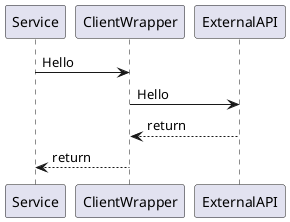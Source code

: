 @startuml Normal
Service -> ClientWrapper: Hello
ClientWrapper -> ExternalAPI : Hello
ClientWrapper <-- ExternalAPI : return
Service <-- ClientWrapper: return
@enduml
